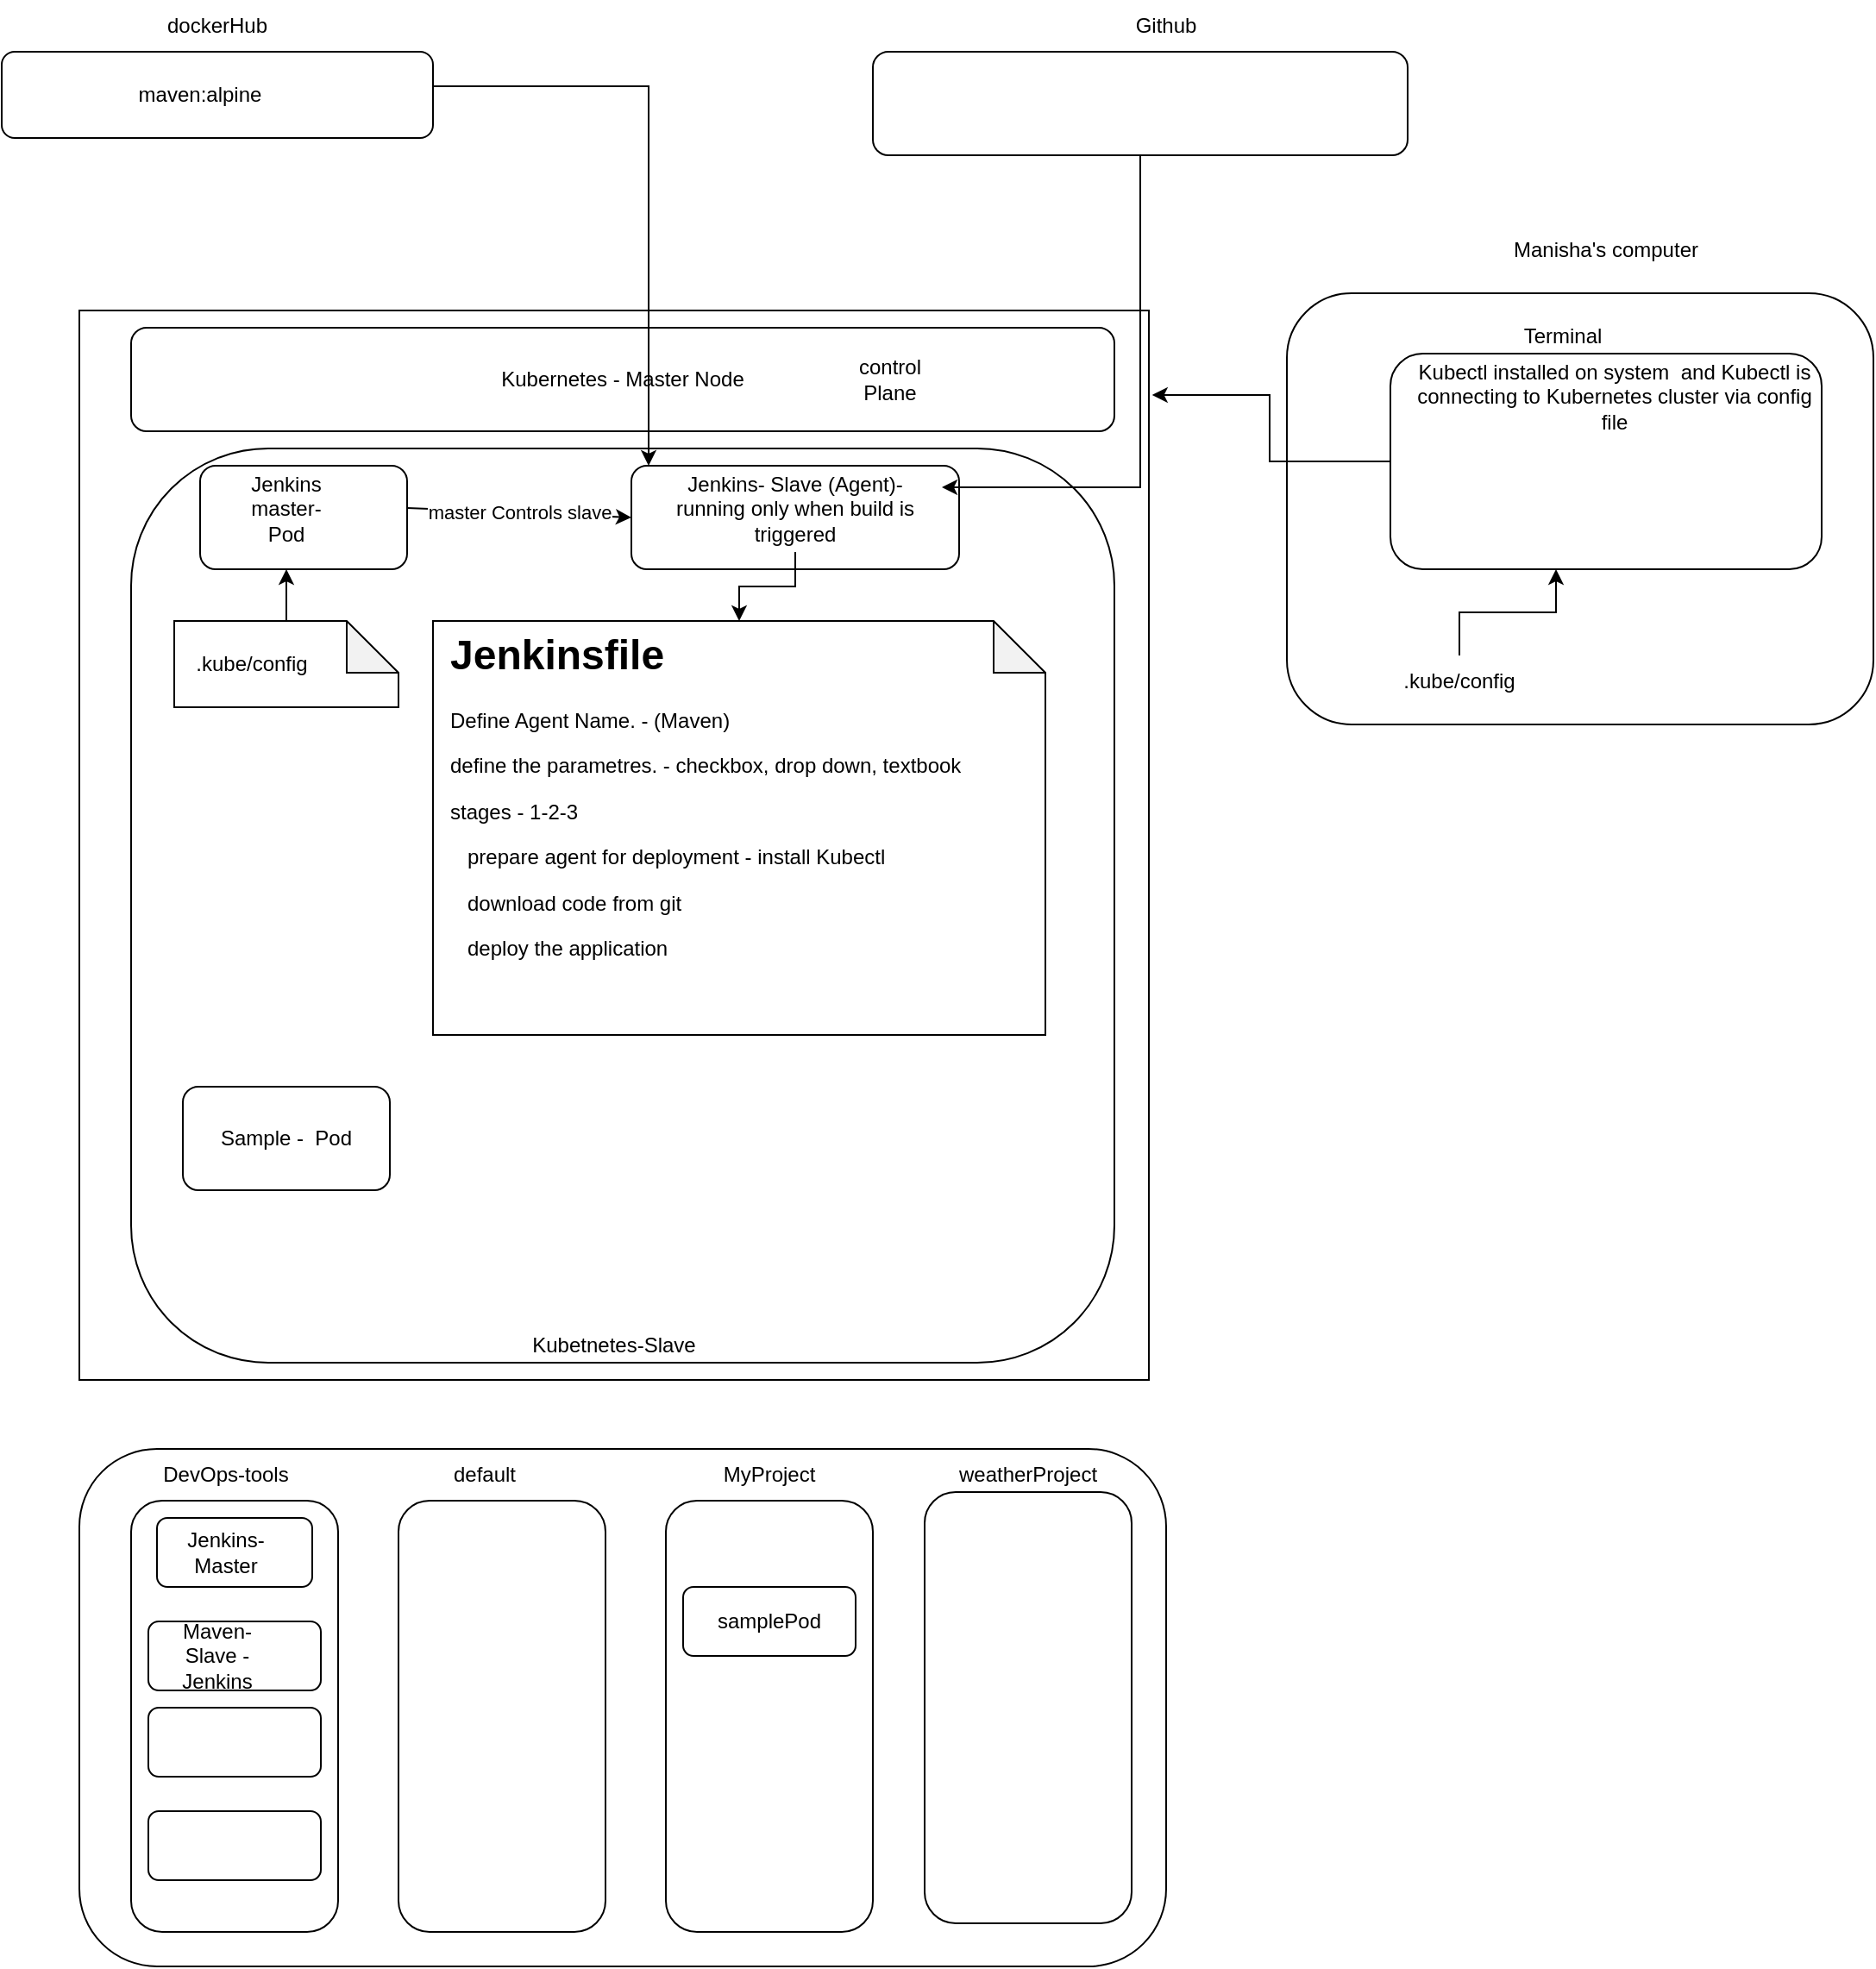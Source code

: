 <mxfile version="21.8.1" type="github">
  <diagram name="Page-1" id="4bMjsid2UtYStN-u2KiD">
    <mxGraphModel dx="954" dy="1816" grid="1" gridSize="10" guides="1" tooltips="1" connect="1" arrows="1" fold="1" page="1" pageScale="1" pageWidth="827" pageHeight="1169" math="0" shadow="0">
      <root>
        <mxCell id="0" />
        <mxCell id="1" parent="0" />
        <mxCell id="6u1eEpa2Vg1VSWxQ9kUs-1" value="" style="whiteSpace=wrap;html=1;aspect=fixed;" vertex="1" parent="1">
          <mxGeometry x="80" y="10" width="620" height="620" as="geometry" />
        </mxCell>
        <mxCell id="6u1eEpa2Vg1VSWxQ9kUs-2" value="Kubernetes - Master Node" style="rounded=1;whiteSpace=wrap;html=1;" vertex="1" parent="1">
          <mxGeometry x="110" y="20" width="570" height="60" as="geometry" />
        </mxCell>
        <mxCell id="6u1eEpa2Vg1VSWxQ9kUs-3" value="" style="rounded=1;whiteSpace=wrap;html=1;" vertex="1" parent="1">
          <mxGeometry x="110" y="90" width="570" height="530" as="geometry" />
        </mxCell>
        <mxCell id="6u1eEpa2Vg1VSWxQ9kUs-4" value="Kubetnetes-Slave" style="text;html=1;strokeColor=none;fillColor=none;align=center;verticalAlign=middle;whiteSpace=wrap;rounded=0;" vertex="1" parent="1">
          <mxGeometry x="310" y="590" width="160" height="40" as="geometry" />
        </mxCell>
        <mxCell id="6u1eEpa2Vg1VSWxQ9kUs-5" value="" style="rounded=1;whiteSpace=wrap;html=1;" vertex="1" parent="1">
          <mxGeometry x="150" y="100" width="120" height="60" as="geometry" />
        </mxCell>
        <mxCell id="6u1eEpa2Vg1VSWxQ9kUs-6" value="" style="rounded=1;whiteSpace=wrap;html=1;" vertex="1" parent="1">
          <mxGeometry x="400" y="100" width="190" height="60" as="geometry" />
        </mxCell>
        <mxCell id="6u1eEpa2Vg1VSWxQ9kUs-10" value="control Plane" style="text;html=1;strokeColor=none;fillColor=none;align=center;verticalAlign=middle;whiteSpace=wrap;rounded=0;" vertex="1" parent="1">
          <mxGeometry x="520" y="35" width="60" height="30" as="geometry" />
        </mxCell>
        <mxCell id="6u1eEpa2Vg1VSWxQ9kUs-14" value="Jenkins master- Pod" style="text;html=1;strokeColor=none;fillColor=none;align=center;verticalAlign=middle;whiteSpace=wrap;rounded=0;" vertex="1" parent="1">
          <mxGeometry x="170" y="110" width="60" height="30" as="geometry" />
        </mxCell>
        <mxCell id="6u1eEpa2Vg1VSWxQ9kUs-42" style="edgeStyle=orthogonalEdgeStyle;rounded=0;orthogonalLoop=1;jettySize=auto;html=1;" edge="1" parent="1" source="6u1eEpa2Vg1VSWxQ9kUs-15" target="6u1eEpa2Vg1VSWxQ9kUs-33">
          <mxGeometry relative="1" as="geometry" />
        </mxCell>
        <mxCell id="6u1eEpa2Vg1VSWxQ9kUs-15" value="Jenkins- Slave (Agent)- running only when build is triggered" style="text;html=1;strokeColor=none;fillColor=none;align=center;verticalAlign=middle;whiteSpace=wrap;rounded=0;" vertex="1" parent="1">
          <mxGeometry x="410" y="100" width="170" height="50" as="geometry" />
        </mxCell>
        <mxCell id="6u1eEpa2Vg1VSWxQ9kUs-20" value="" style="endArrow=classic;html=1;rounded=0;entryX=0;entryY=0.5;entryDx=0;entryDy=0;" edge="1" parent="1" target="6u1eEpa2Vg1VSWxQ9kUs-6">
          <mxGeometry relative="1" as="geometry">
            <mxPoint x="270" y="124.5" as="sourcePoint" />
            <mxPoint x="370" y="125" as="targetPoint" />
          </mxGeometry>
        </mxCell>
        <mxCell id="6u1eEpa2Vg1VSWxQ9kUs-21" value="master Controls slave" style="edgeLabel;resizable=0;html=1;align=center;verticalAlign=middle;" connectable="0" vertex="1" parent="6u1eEpa2Vg1VSWxQ9kUs-20">
          <mxGeometry relative="1" as="geometry" />
        </mxCell>
        <mxCell id="6u1eEpa2Vg1VSWxQ9kUs-31" style="edgeStyle=orthogonalEdgeStyle;rounded=0;orthogonalLoop=1;jettySize=auto;html=1;" edge="1" parent="1" source="6u1eEpa2Vg1VSWxQ9kUs-22" target="6u1eEpa2Vg1VSWxQ9kUs-15">
          <mxGeometry relative="1" as="geometry">
            <Array as="points">
              <mxPoint x="410" y="-120" />
            </Array>
          </mxGeometry>
        </mxCell>
        <mxCell id="6u1eEpa2Vg1VSWxQ9kUs-22" value="" style="rounded=1;whiteSpace=wrap;html=1;" vertex="1" parent="1">
          <mxGeometry x="35" y="-140" width="250" height="50" as="geometry" />
        </mxCell>
        <mxCell id="6u1eEpa2Vg1VSWxQ9kUs-23" value="dockerHub" style="text;html=1;strokeColor=none;fillColor=none;align=center;verticalAlign=middle;whiteSpace=wrap;rounded=0;" vertex="1" parent="1">
          <mxGeometry x="130" y="-170" width="60" height="30" as="geometry" />
        </mxCell>
        <mxCell id="6u1eEpa2Vg1VSWxQ9kUs-24" value="maven:alpine" style="text;html=1;strokeColor=none;fillColor=none;align=center;verticalAlign=middle;whiteSpace=wrap;rounded=0;" vertex="1" parent="1">
          <mxGeometry x="100" y="-130" width="100" height="30" as="geometry" />
        </mxCell>
        <mxCell id="6u1eEpa2Vg1VSWxQ9kUs-38" style="edgeStyle=orthogonalEdgeStyle;rounded=0;orthogonalLoop=1;jettySize=auto;html=1;entryX=1;entryY=0.25;entryDx=0;entryDy=0;" edge="1" parent="1" source="6u1eEpa2Vg1VSWxQ9kUs-26" target="6u1eEpa2Vg1VSWxQ9kUs-15">
          <mxGeometry relative="1" as="geometry" />
        </mxCell>
        <mxCell id="6u1eEpa2Vg1VSWxQ9kUs-26" value="" style="rounded=1;whiteSpace=wrap;html=1;" vertex="1" parent="1">
          <mxGeometry x="540" y="-140" width="310" height="60" as="geometry" />
        </mxCell>
        <mxCell id="6u1eEpa2Vg1VSWxQ9kUs-27" value="Github" style="text;html=1;strokeColor=none;fillColor=none;align=center;verticalAlign=middle;whiteSpace=wrap;rounded=0;" vertex="1" parent="1">
          <mxGeometry x="680" y="-170" width="60" height="30" as="geometry" />
        </mxCell>
        <mxCell id="6u1eEpa2Vg1VSWxQ9kUs-33" value="" style="shape=note;whiteSpace=wrap;html=1;backgroundOutline=1;darkOpacity=0.05;" vertex="1" parent="1">
          <mxGeometry x="285" y="190" width="355" height="240" as="geometry" />
        </mxCell>
        <mxCell id="6u1eEpa2Vg1VSWxQ9kUs-37" value="&lt;h1&gt;Jenkinsfile&lt;/h1&gt;&lt;p&gt;Define Agent Name. - (Maven)&lt;/p&gt;&lt;p&gt;define the parametres. - checkbox, drop down, textbook&lt;/p&gt;&lt;p&gt;stages - 1-2-3&lt;/p&gt;&lt;p&gt;&amp;nbsp; &amp;nbsp;prepare agent for deployment - install Kubectl&lt;/p&gt;&lt;p&gt;&amp;nbsp; &amp;nbsp;download code from git&lt;/p&gt;&lt;p&gt;&amp;nbsp; &amp;nbsp;deploy the application&amp;nbsp;&lt;/p&gt;" style="text;html=1;strokeColor=none;fillColor=none;spacing=5;spacingTop=-20;whiteSpace=wrap;overflow=hidden;rounded=0;" vertex="1" parent="1">
          <mxGeometry x="290" y="190" width="330" height="210" as="geometry" />
        </mxCell>
        <mxCell id="6u1eEpa2Vg1VSWxQ9kUs-40" value="Sample - &amp;nbsp;Pod" style="rounded=1;whiteSpace=wrap;html=1;" vertex="1" parent="1">
          <mxGeometry x="140" y="460" width="120" height="60" as="geometry" />
        </mxCell>
        <mxCell id="6u1eEpa2Vg1VSWxQ9kUs-57" value="" style="edgeStyle=orthogonalEdgeStyle;rounded=0;orthogonalLoop=1;jettySize=auto;html=1;" edge="1" parent="1" source="6u1eEpa2Vg1VSWxQ9kUs-44">
          <mxGeometry relative="1" as="geometry">
            <mxPoint x="200" y="160" as="targetPoint" />
            <Array as="points">
              <mxPoint x="200" y="160" />
              <mxPoint x="200" y="160" />
            </Array>
          </mxGeometry>
        </mxCell>
        <mxCell id="6u1eEpa2Vg1VSWxQ9kUs-44" value="" style="shape=note;whiteSpace=wrap;html=1;backgroundOutline=1;darkOpacity=0.05;" vertex="1" parent="1">
          <mxGeometry x="135" y="190" width="130" height="50" as="geometry" />
        </mxCell>
        <mxCell id="6u1eEpa2Vg1VSWxQ9kUs-45" value=".kube/config" style="text;html=1;strokeColor=none;fillColor=none;align=center;verticalAlign=middle;whiteSpace=wrap;rounded=0;" vertex="1" parent="1">
          <mxGeometry x="150" y="200" width="60" height="30" as="geometry" />
        </mxCell>
        <mxCell id="6u1eEpa2Vg1VSWxQ9kUs-48" value="" style="rounded=1;whiteSpace=wrap;html=1;" vertex="1" parent="1">
          <mxGeometry x="780" width="340" height="250" as="geometry" />
        </mxCell>
        <mxCell id="6u1eEpa2Vg1VSWxQ9kUs-49" value="Manisha&#39;s computer" style="text;html=1;strokeColor=none;fillColor=none;align=center;verticalAlign=middle;whiteSpace=wrap;rounded=0;" vertex="1" parent="1">
          <mxGeometry x="900" y="-40" width="130" height="30" as="geometry" />
        </mxCell>
        <mxCell id="6u1eEpa2Vg1VSWxQ9kUs-50" value="" style="rounded=1;whiteSpace=wrap;html=1;" vertex="1" parent="1">
          <mxGeometry x="840" y="35" width="250" height="125" as="geometry" />
        </mxCell>
        <mxCell id="6u1eEpa2Vg1VSWxQ9kUs-51" value="Terminal" style="text;html=1;strokeColor=none;fillColor=none;align=center;verticalAlign=middle;whiteSpace=wrap;rounded=0;" vertex="1" parent="1">
          <mxGeometry x="910" y="10" width="60" height="30" as="geometry" />
        </mxCell>
        <mxCell id="6u1eEpa2Vg1VSWxQ9kUs-52" value=".kube/config" style="text;html=1;strokeColor=none;fillColor=none;align=center;verticalAlign=middle;whiteSpace=wrap;rounded=0;" vertex="1" parent="1">
          <mxGeometry x="850" y="210" width="60" height="30" as="geometry" />
        </mxCell>
        <mxCell id="6u1eEpa2Vg1VSWxQ9kUs-53" style="edgeStyle=orthogonalEdgeStyle;rounded=0;orthogonalLoop=1;jettySize=auto;html=1;entryX=0.384;entryY=1;entryDx=0;entryDy=0;entryPerimeter=0;" edge="1" parent="1" source="6u1eEpa2Vg1VSWxQ9kUs-52" target="6u1eEpa2Vg1VSWxQ9kUs-50">
          <mxGeometry relative="1" as="geometry" />
        </mxCell>
        <mxCell id="6u1eEpa2Vg1VSWxQ9kUs-54" style="edgeStyle=orthogonalEdgeStyle;rounded=0;orthogonalLoop=1;jettySize=auto;html=1;entryX=1.003;entryY=0.079;entryDx=0;entryDy=0;entryPerimeter=0;" edge="1" parent="1" source="6u1eEpa2Vg1VSWxQ9kUs-50" target="6u1eEpa2Vg1VSWxQ9kUs-1">
          <mxGeometry relative="1" as="geometry" />
        </mxCell>
        <mxCell id="6u1eEpa2Vg1VSWxQ9kUs-55" value="Kubectl installed on system &amp;nbsp;and Kubectl is connecting to Kubernetes cluster via config file" style="text;html=1;strokeColor=none;fillColor=none;align=center;verticalAlign=middle;whiteSpace=wrap;rounded=0;" vertex="1" parent="1">
          <mxGeometry x="850" y="40" width="240" height="40" as="geometry" />
        </mxCell>
        <mxCell id="6u1eEpa2Vg1VSWxQ9kUs-58" value="" style="rounded=1;whiteSpace=wrap;html=1;" vertex="1" parent="1">
          <mxGeometry x="80" y="670" width="630" height="300" as="geometry" />
        </mxCell>
        <mxCell id="6u1eEpa2Vg1VSWxQ9kUs-60" value="" style="rounded=1;whiteSpace=wrap;html=1;" vertex="1" parent="1">
          <mxGeometry x="110" y="700" width="120" height="250" as="geometry" />
        </mxCell>
        <mxCell id="6u1eEpa2Vg1VSWxQ9kUs-62" value="" style="rounded=1;whiteSpace=wrap;html=1;" vertex="1" parent="1">
          <mxGeometry x="265" y="700" width="120" height="250" as="geometry" />
        </mxCell>
        <mxCell id="6u1eEpa2Vg1VSWxQ9kUs-63" value="" style="rounded=1;whiteSpace=wrap;html=1;" vertex="1" parent="1">
          <mxGeometry x="420" y="700" width="120" height="250" as="geometry" />
        </mxCell>
        <mxCell id="6u1eEpa2Vg1VSWxQ9kUs-64" value="" style="rounded=1;whiteSpace=wrap;html=1;" vertex="1" parent="1">
          <mxGeometry x="570" y="695" width="120" height="250" as="geometry" />
        </mxCell>
        <mxCell id="6u1eEpa2Vg1VSWxQ9kUs-65" value="DevOps-tools" style="text;html=1;strokeColor=none;fillColor=none;align=center;verticalAlign=middle;whiteSpace=wrap;rounded=0;" vertex="1" parent="1">
          <mxGeometry x="120" y="670" width="90" height="30" as="geometry" />
        </mxCell>
        <mxCell id="6u1eEpa2Vg1VSWxQ9kUs-66" value="default" style="text;html=1;strokeColor=none;fillColor=none;align=center;verticalAlign=middle;whiteSpace=wrap;rounded=0;" vertex="1" parent="1">
          <mxGeometry x="285" y="670" width="60" height="30" as="geometry" />
        </mxCell>
        <mxCell id="6u1eEpa2Vg1VSWxQ9kUs-67" value="MyProject" style="text;html=1;strokeColor=none;fillColor=none;align=center;verticalAlign=middle;whiteSpace=wrap;rounded=0;" vertex="1" parent="1">
          <mxGeometry x="450" y="670" width="60" height="30" as="geometry" />
        </mxCell>
        <mxCell id="6u1eEpa2Vg1VSWxQ9kUs-68" value="weatherProject" style="text;html=1;strokeColor=none;fillColor=none;align=center;verticalAlign=middle;whiteSpace=wrap;rounded=0;" vertex="1" parent="1">
          <mxGeometry x="600" y="670" width="60" height="30" as="geometry" />
        </mxCell>
        <mxCell id="6u1eEpa2Vg1VSWxQ9kUs-69" value="" style="rounded=1;whiteSpace=wrap;html=1;" vertex="1" parent="1">
          <mxGeometry x="125" y="710" width="90" height="40" as="geometry" />
        </mxCell>
        <mxCell id="6u1eEpa2Vg1VSWxQ9kUs-70" value="" style="rounded=1;whiteSpace=wrap;html=1;" vertex="1" parent="1">
          <mxGeometry x="120" y="770" width="100" height="40" as="geometry" />
        </mxCell>
        <mxCell id="6u1eEpa2Vg1VSWxQ9kUs-73" value="" style="rounded=1;whiteSpace=wrap;html=1;" vertex="1" parent="1">
          <mxGeometry x="120" y="820" width="100" height="40" as="geometry" />
        </mxCell>
        <mxCell id="6u1eEpa2Vg1VSWxQ9kUs-74" value="" style="rounded=1;whiteSpace=wrap;html=1;" vertex="1" parent="1">
          <mxGeometry x="120" y="880" width="100" height="40" as="geometry" />
        </mxCell>
        <mxCell id="6u1eEpa2Vg1VSWxQ9kUs-75" value="Jenkins-Master" style="text;html=1;strokeColor=none;fillColor=none;align=center;verticalAlign=middle;whiteSpace=wrap;rounded=0;" vertex="1" parent="1">
          <mxGeometry x="135" y="715" width="60" height="30" as="geometry" />
        </mxCell>
        <mxCell id="6u1eEpa2Vg1VSWxQ9kUs-76" value="Maven-Slave - Jenkins" style="text;html=1;strokeColor=none;fillColor=none;align=center;verticalAlign=middle;whiteSpace=wrap;rounded=0;" vertex="1" parent="1">
          <mxGeometry x="130" y="775" width="60" height="30" as="geometry" />
        </mxCell>
        <mxCell id="6u1eEpa2Vg1VSWxQ9kUs-77" value="" style="rounded=1;whiteSpace=wrap;html=1;" vertex="1" parent="1">
          <mxGeometry x="430" y="750" width="100" height="40" as="geometry" />
        </mxCell>
        <mxCell id="6u1eEpa2Vg1VSWxQ9kUs-78" value="samplePod" style="text;html=1;strokeColor=none;fillColor=none;align=center;verticalAlign=middle;whiteSpace=wrap;rounded=0;" vertex="1" parent="1">
          <mxGeometry x="450" y="755" width="60" height="30" as="geometry" />
        </mxCell>
      </root>
    </mxGraphModel>
  </diagram>
</mxfile>

